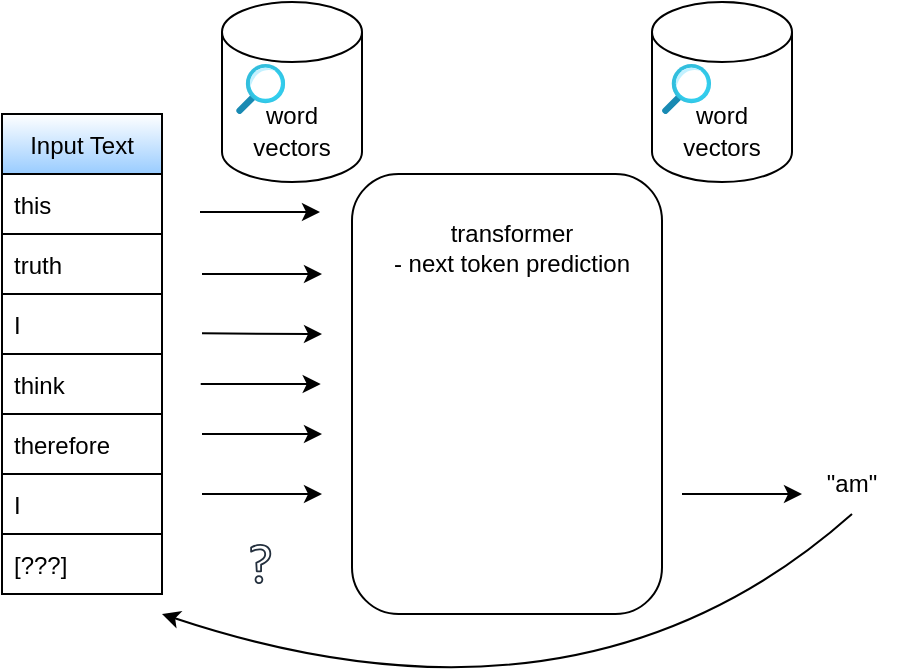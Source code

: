 <mxfile version="17.4.5" type="device"><diagram id="tBXT0TnDN2-sdLKGNUam" name="Page-1"><mxGraphModel dx="676" dy="860" grid="1" gridSize="10" guides="1" tooltips="1" connect="1" arrows="1" fold="1" page="1" pageScale="1" pageWidth="850" pageHeight="1100" math="0" shadow="0"><root><mxCell id="0"/><mxCell id="1" parent="0"/><mxCell id="GEpMGnH0aLE-mK1SaBBJ-3" value="Input Text" style="swimlane;fontStyle=0;childLayout=stackLayout;horizontal=1;startSize=30;horizontalStack=0;resizeParent=1;resizeParentMax=0;resizeLast=0;collapsible=1;marginBottom=0;gradientColor=#99CCFF;" parent="1" vertex="1"><mxGeometry x="70" y="190" width="80" height="240" as="geometry"><mxRectangle x="70" y="190" width="80" height="30" as="alternateBounds"/></mxGeometry></mxCell><mxCell id="GEpMGnH0aLE-mK1SaBBJ-14" value="this" style="text;strokeColor=default;fillColor=none;align=left;verticalAlign=middle;spacingLeft=4;spacingRight=4;overflow=hidden;points=[[0,0.5],[1,0.5]];portConstraint=eastwest;rotatable=0;" parent="GEpMGnH0aLE-mK1SaBBJ-3" vertex="1"><mxGeometry y="30" width="80" height="30" as="geometry"/></mxCell><mxCell id="GEpMGnH0aLE-mK1SaBBJ-15" value="truth" style="text;strokeColor=default;fillColor=none;align=left;verticalAlign=middle;spacingLeft=4;spacingRight=4;overflow=hidden;points=[[0,0.5],[1,0.5]];portConstraint=eastwest;rotatable=0;" parent="GEpMGnH0aLE-mK1SaBBJ-3" vertex="1"><mxGeometry y="60" width="80" height="30" as="geometry"/></mxCell><mxCell id="GEpMGnH0aLE-mK1SaBBJ-4" value="I" style="text;strokeColor=default;fillColor=none;align=left;verticalAlign=middle;spacingLeft=4;spacingRight=4;overflow=hidden;points=[[0,0.5],[1,0.5]];portConstraint=eastwest;rotatable=0;" parent="GEpMGnH0aLE-mK1SaBBJ-3" vertex="1"><mxGeometry y="90" width="80" height="30" as="geometry"/></mxCell><mxCell id="GEpMGnH0aLE-mK1SaBBJ-5" value="think" style="text;strokeColor=default;fillColor=none;align=left;verticalAlign=middle;spacingLeft=4;spacingRight=4;overflow=hidden;points=[[0,0.5],[1,0.5]];portConstraint=eastwest;rotatable=0;" parent="GEpMGnH0aLE-mK1SaBBJ-3" vertex="1"><mxGeometry y="120" width="80" height="30" as="geometry"/></mxCell><mxCell id="GEpMGnH0aLE-mK1SaBBJ-6" value="therefore" style="text;strokeColor=default;fillColor=none;align=left;verticalAlign=middle;spacingLeft=4;spacingRight=4;overflow=hidden;points=[[0,0.5],[1,0.5]];portConstraint=eastwest;rotatable=0;" parent="GEpMGnH0aLE-mK1SaBBJ-3" vertex="1"><mxGeometry y="150" width="80" height="30" as="geometry"/></mxCell><mxCell id="GEpMGnH0aLE-mK1SaBBJ-8" value="I" style="text;strokeColor=default;fillColor=none;align=left;verticalAlign=middle;spacingLeft=4;spacingRight=4;overflow=hidden;points=[[0,0.5],[1,0.5]];portConstraint=eastwest;rotatable=0;" parent="GEpMGnH0aLE-mK1SaBBJ-3" vertex="1"><mxGeometry y="180" width="80" height="30" as="geometry"/></mxCell><mxCell id="GEpMGnH0aLE-mK1SaBBJ-7" value="[???]" style="text;strokeColor=default;fillColor=none;align=left;verticalAlign=middle;spacingLeft=4;spacingRight=4;overflow=hidden;points=[[0,0.5],[1,0.5]];portConstraint=eastwest;rotatable=0;" parent="GEpMGnH0aLE-mK1SaBBJ-3" vertex="1"><mxGeometry y="210" width="80" height="30" as="geometry"/></mxCell><mxCell id="GEpMGnH0aLE-mK1SaBBJ-17" value="" style="shape=cylinder3;whiteSpace=wrap;html=1;boundedLbl=1;backgroundOutline=1;size=15;strokeColor=default;gradientColor=none;" parent="1" vertex="1"><mxGeometry x="395" y="134" width="70" height="90" as="geometry"/></mxCell><mxCell id="GEpMGnH0aLE-mK1SaBBJ-1" value="&lt;p style=&quot;line-height: 1.3&quot;&gt;word vectors&lt;/p&gt;" style="text;html=1;strokeColor=none;fillColor=none;align=center;verticalAlign=middle;whiteSpace=wrap;rounded=0;" parent="1" vertex="1"><mxGeometry x="400" y="184" width="60" height="30" as="geometry"/></mxCell><mxCell id="GEpMGnH0aLE-mK1SaBBJ-21" value="" style="endArrow=classic;html=1;rounded=0;" parent="1" edge="1"><mxGeometry width="50" height="50" relative="1" as="geometry"><mxPoint x="410" y="380" as="sourcePoint"/><mxPoint x="470" y="380" as="targetPoint"/></mxGeometry></mxCell><mxCell id="GEpMGnH0aLE-mK1SaBBJ-22" value="&quot;am&quot;" style="text;html=1;strokeColor=none;fillColor=none;align=center;verticalAlign=middle;whiteSpace=wrap;rounded=0;" parent="1" vertex="1"><mxGeometry x="465" y="360" width="60" height="30" as="geometry"/></mxCell><mxCell id="GEpMGnH0aLE-mK1SaBBJ-23" value="" style="aspect=fixed;html=1;points=[];align=center;image;fontSize=12;image=img/lib/azure2/general/Search.svg;strokeColor=default;gradientColor=none;" parent="1" vertex="1"><mxGeometry x="400" y="165" width="24.62" height="25" as="geometry"/></mxCell><mxCell id="GEpMGnH0aLE-mK1SaBBJ-25" value="" style="shape=cylinder3;whiteSpace=wrap;html=1;boundedLbl=1;backgroundOutline=1;size=15;strokeColor=default;gradientColor=none;" parent="1" vertex="1"><mxGeometry x="180" y="134" width="70" height="90" as="geometry"/></mxCell><mxCell id="GEpMGnH0aLE-mK1SaBBJ-26" value="&lt;p style=&quot;line-height: 1.3&quot;&gt;word vectors&lt;/p&gt;" style="text;html=1;strokeColor=none;fillColor=none;align=center;verticalAlign=middle;whiteSpace=wrap;rounded=0;" parent="1" vertex="1"><mxGeometry x="185" y="184" width="60" height="30" as="geometry"/></mxCell><mxCell id="GEpMGnH0aLE-mK1SaBBJ-27" value="" style="endArrow=classic;html=1;rounded=0;" parent="1" edge="1"><mxGeometry width="50" height="50" relative="1" as="geometry"><mxPoint x="170" y="270" as="sourcePoint"/><mxPoint x="230" y="270" as="targetPoint"/></mxGeometry></mxCell><mxCell id="GEpMGnH0aLE-mK1SaBBJ-28" value="" style="endArrow=classic;html=1;rounded=0;" parent="1" edge="1"><mxGeometry width="50" height="50" relative="1" as="geometry"><mxPoint x="170" y="299.67" as="sourcePoint"/><mxPoint x="230" y="300" as="targetPoint"/></mxGeometry></mxCell><mxCell id="GEpMGnH0aLE-mK1SaBBJ-29" value="" style="endArrow=classic;html=1;rounded=0;" parent="1" edge="1"><mxGeometry width="50" height="50" relative="1" as="geometry"><mxPoint x="170" y="350.0" as="sourcePoint"/><mxPoint x="230" y="350" as="targetPoint"/></mxGeometry></mxCell><mxCell id="GEpMGnH0aLE-mK1SaBBJ-30" value="" style="endArrow=classic;html=1;rounded=0;" parent="1" edge="1"><mxGeometry width="50" height="50" relative="1" as="geometry"><mxPoint x="170" y="380" as="sourcePoint"/><mxPoint x="230" y="380" as="targetPoint"/></mxGeometry></mxCell><mxCell id="GEpMGnH0aLE-mK1SaBBJ-31" value="" style="aspect=fixed;html=1;points=[];align=center;image;fontSize=12;image=img/lib/azure2/general/Search.svg;strokeColor=default;gradientColor=none;" parent="1" vertex="1"><mxGeometry x="187.05" y="165" width="24.62" height="25" as="geometry"/></mxCell><mxCell id="GEpMGnH0aLE-mK1SaBBJ-33" value="" style="rounded=1;whiteSpace=wrap;html=1;strokeColor=default;gradientColor=none;" parent="1" vertex="1"><mxGeometry x="245" y="220" width="155" height="220" as="geometry"/></mxCell><mxCell id="GEpMGnH0aLE-mK1SaBBJ-16" value="transformer&lt;br&gt;- next token prediction" style="text;html=1;strokeColor=none;fillColor=none;align=center;verticalAlign=middle;whiteSpace=wrap;rounded=0;" parent="1" vertex="1"><mxGeometry x="260" y="233" width="130" height="47" as="geometry"/></mxCell><mxCell id="GEpMGnH0aLE-mK1SaBBJ-35" value="" style="endArrow=classic;html=1;rounded=0;" parent="1" edge="1"><mxGeometry width="50" height="50" relative="1" as="geometry"><mxPoint x="169" y="239" as="sourcePoint"/><mxPoint x="229" y="239" as="targetPoint"/></mxGeometry></mxCell><mxCell id="uru-7n6Yq8JMMWJwuwm6-1" value="" style="endArrow=classic;html=1;rounded=0;" parent="1" edge="1"><mxGeometry width="50" height="50" relative="1" as="geometry"><mxPoint x="169.36" y="325" as="sourcePoint"/><mxPoint x="229.36" y="325" as="targetPoint"/></mxGeometry></mxCell><mxCell id="3Di6exGGs92ryRJHujv9-1" value="" style="sketch=0;outlineConnect=0;fontColor=#232F3E;gradientColor=none;fillColor=#232F3D;strokeColor=none;dashed=0;verticalLabelPosition=bottom;verticalAlign=top;align=center;html=1;fontSize=12;fontStyle=0;aspect=fixed;pointerEvents=1;shape=mxgraph.aws4.question;" vertex="1" parent="1"><mxGeometry x="194.11" y="405" width="10.51" height="20" as="geometry"/></mxCell><mxCell id="3Di6exGGs92ryRJHujv9-4" value="" style="endArrow=classic;html=1;rounded=0;curved=1;exitX=0.5;exitY=1;exitDx=0;exitDy=0;" edge="1" parent="1" source="GEpMGnH0aLE-mK1SaBBJ-22"><mxGeometry width="50" height="50" relative="1" as="geometry"><mxPoint x="500" y="400" as="sourcePoint"/><mxPoint x="150" y="440" as="targetPoint"/><Array as="points"><mxPoint x="360" y="510"/></Array></mxGeometry></mxCell></root></mxGraphModel></diagram></mxfile>